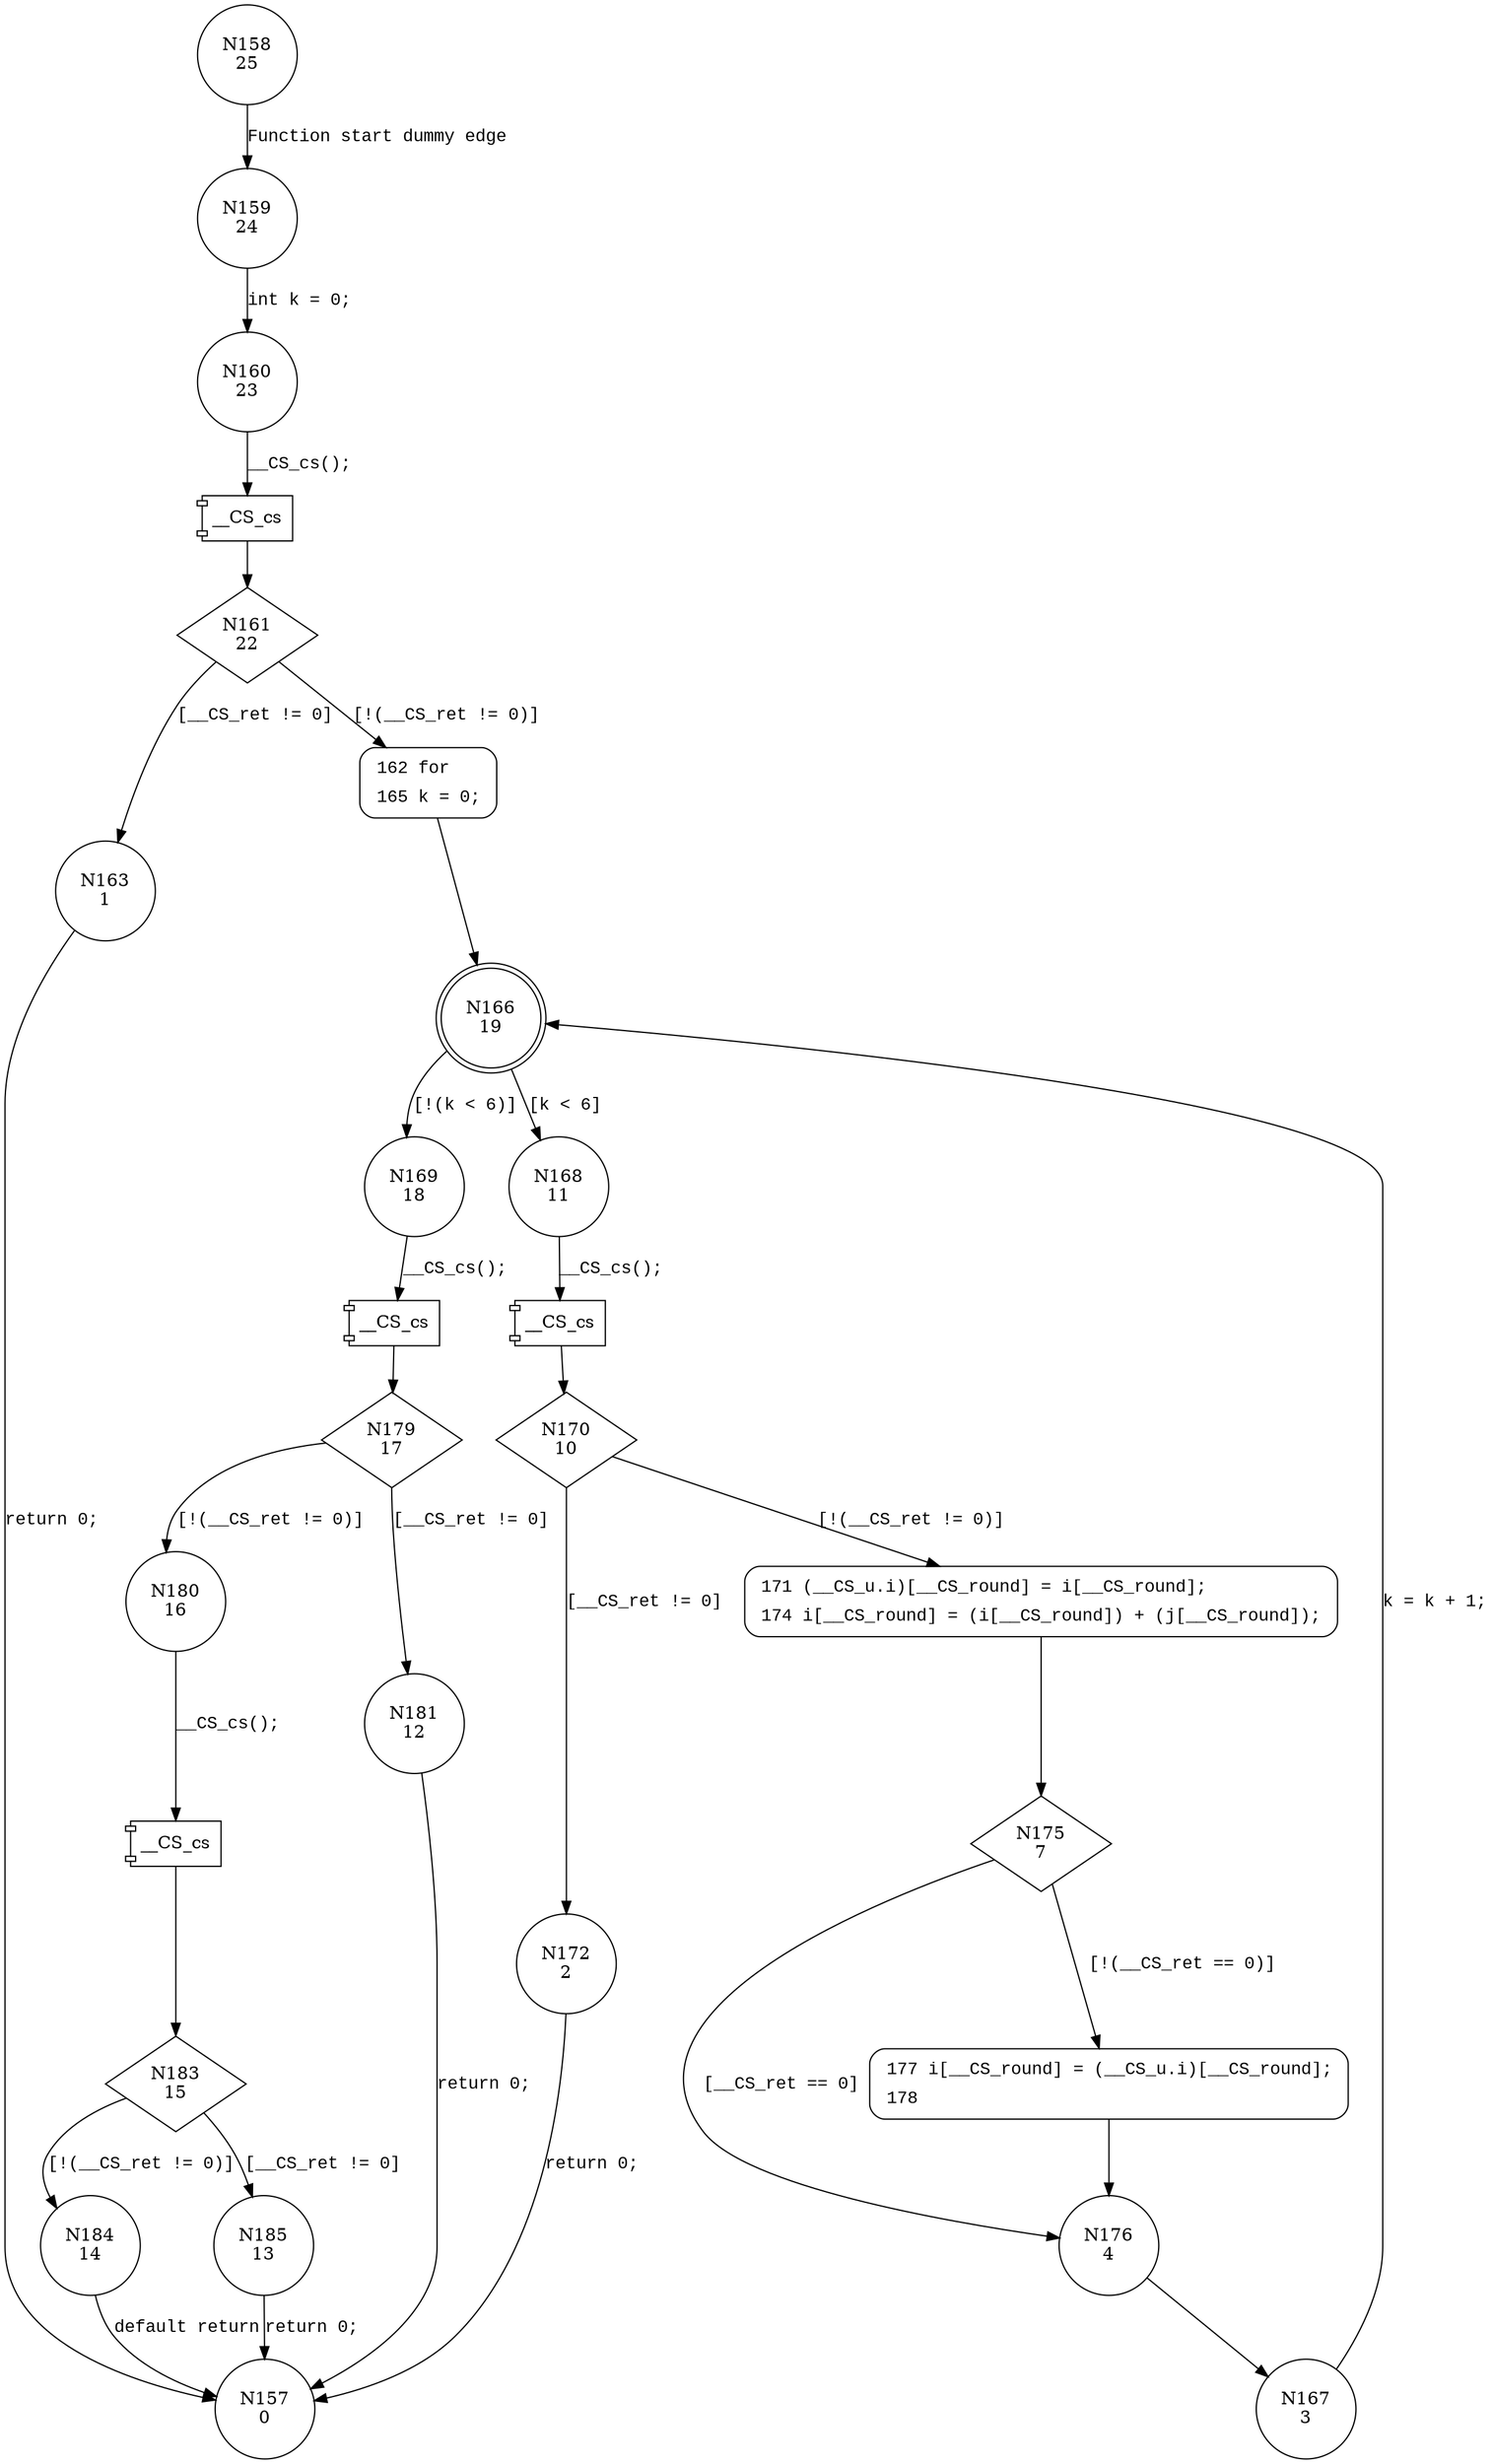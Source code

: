 digraph t1 {
158 [shape="circle" label="N158\n25"]
159 [shape="circle" label="N159\n24"]
160 [shape="circle" label="N160\n23"]
161 [shape="diamond" label="N161\n22"]
163 [shape="circle" label="N163\n1"]
162 [shape="circle" label="N162\n21"]
166 [shape="doublecircle" label="N166\n19"]
168 [shape="circle" label="N168\n11"]
169 [shape="circle" label="N169\n18"]
179 [shape="diamond" label="N179\n17"]
181 [shape="circle" label="N181\n12"]
180 [shape="circle" label="N180\n16"]
183 [shape="diamond" label="N183\n15"]
185 [shape="circle" label="N185\n13"]
184 [shape="circle" label="N184\n14"]
157 [shape="circle" label="N157\n0"]
170 [shape="diamond" label="N170\n10"]
172 [shape="circle" label="N172\n2"]
171 [shape="circle" label="N171\n9"]
175 [shape="diamond" label="N175\n7"]
176 [shape="circle" label="N176\n4"]
177 [shape="circle" label="N177\n6"]
167 [shape="circle" label="N167\n3"]
162 [style="filled,bold" penwidth="1" fillcolor="white" fontname="Courier New" shape="Mrecord" label=<<table border="0" cellborder="0" cellpadding="3" bgcolor="white"><tr><td align="right">162</td><td align="left">for</td></tr><tr><td align="right">165</td><td align="left">k = 0;</td></tr></table>>]
162 -> 166[label=""]
171 [style="filled,bold" penwidth="1" fillcolor="white" fontname="Courier New" shape="Mrecord" label=<<table border="0" cellborder="0" cellpadding="3" bgcolor="white"><tr><td align="right">171</td><td align="left">(__CS_u.i)[__CS_round] = i[__CS_round];</td></tr><tr><td align="right">174</td><td align="left">i[__CS_round] = (i[__CS_round]) + (j[__CS_round]);</td></tr></table>>]
171 -> 175[label=""]
177 [style="filled,bold" penwidth="1" fillcolor="white" fontname="Courier New" shape="Mrecord" label=<<table border="0" cellborder="0" cellpadding="3" bgcolor="white"><tr><td align="right">177</td><td align="left">i[__CS_round] = (__CS_u.i)[__CS_round];</td></tr><tr><td align="right">178</td><td align="left"></td></tr></table>>]
177 -> 176[label=""]
158 -> 159 [label="Function start dummy edge" fontname="Courier New"]
100018 [shape="component" label="__CS_cs"]
160 -> 100018 [label="__CS_cs();" fontname="Courier New"]
100018 -> 161 [label="" fontname="Courier New"]
161 -> 163 [label="[__CS_ret != 0]" fontname="Courier New"]
161 -> 162 [label="[!(__CS_ret != 0)]" fontname="Courier New"]
166 -> 168 [label="[k < 6]" fontname="Courier New"]
166 -> 169 [label="[!(k < 6)]" fontname="Courier New"]
100019 [shape="component" label="__CS_cs"]
169 -> 100019 [label="__CS_cs();" fontname="Courier New"]
100019 -> 179 [label="" fontname="Courier New"]
179 -> 181 [label="[__CS_ret != 0]" fontname="Courier New"]
179 -> 180 [label="[!(__CS_ret != 0)]" fontname="Courier New"]
100020 [shape="component" label="__CS_cs"]
180 -> 100020 [label="__CS_cs();" fontname="Courier New"]
100020 -> 183 [label="" fontname="Courier New"]
183 -> 185 [label="[__CS_ret != 0]" fontname="Courier New"]
183 -> 184 [label="[!(__CS_ret != 0)]" fontname="Courier New"]
185 -> 157 [label="return 0;" fontname="Courier New"]
100021 [shape="component" label="__CS_cs"]
168 -> 100021 [label="__CS_cs();" fontname="Courier New"]
100021 -> 170 [label="" fontname="Courier New"]
170 -> 172 [label="[__CS_ret != 0]" fontname="Courier New"]
170 -> 171 [label="[!(__CS_ret != 0)]" fontname="Courier New"]
175 -> 176 [label="[__CS_ret == 0]" fontname="Courier New"]
175 -> 177 [label="[!(__CS_ret == 0)]" fontname="Courier New"]
176 -> 167 [label="" fontname="Courier New"]
172 -> 157 [label="return 0;" fontname="Courier New"]
159 -> 160 [label="int k = 0;" fontname="Courier New"]
184 -> 157 [label="default return" fontname="Courier New"]
181 -> 157 [label="return 0;" fontname="Courier New"]
167 -> 166 [label="k = k + 1;" fontname="Courier New"]
163 -> 157 [label="return 0;" fontname="Courier New"]
}